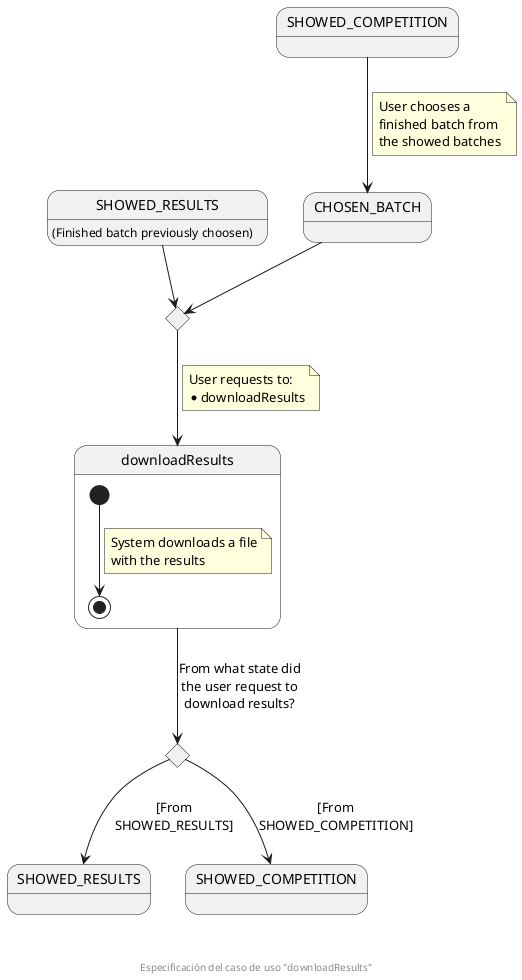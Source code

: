 @startuml
state SHOWED_RESULTS : (Finished batch previously choosen)
state SHOWED_COMPETITION
state CHOSEN_BATCH
state enterDownloadCHC <<choice>>
state enterFinalStateCHC <<choice>>
state downloadResults {
  [*] --> [*]
  note on link
    System downloads a file
    with the results
  end note
}

state "SHOWED_RESULTS" as SHOWED_RESULTS_F
state "SHOWED_COMPETITION" as SHOWED_COMPETITION_F

SHOWED_RESULTS --> enterDownloadCHC
SHOWED_COMPETITION --> CHOSEN_BATCH
note on link
  User chooses a 
  finished batch from 
  the showed batches
end note

CHOSEN_BATCH --> enterDownloadCHC

enterDownloadCHC --> downloadResults
note on link
  User requests to:
  * downloadResults
end note

downloadResults --> enterFinalStateCHC : From what state did\nthe user request to\ndownload results?

enterFinalStateCHC --> SHOWED_RESULTS_F : [From\nSHOWED_RESULTS]
enterFinalStateCHC --> SHOWED_COMPETITION_F : [From\nSHOWED_COMPETITION]

footer \n\n\n Especificación del caso de uso "downloadResults"
@enduml
